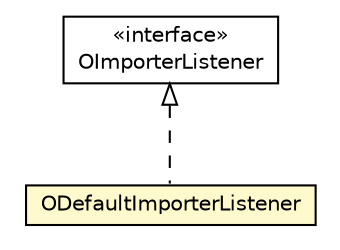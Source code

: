 #!/usr/local/bin/dot
#
# Class diagram 
# Generated by UMLGraph version R5_6-24-gf6e263 (http://www.umlgraph.org/)
#

digraph G {
	edge [fontname="Helvetica",fontsize=10,labelfontname="Helvetica",labelfontsize=10];
	node [fontname="Helvetica",fontsize=10,shape=plaintext];
	nodesep=0.25;
	ranksep=0.5;
	// com.orientechnologies.orient.etl.listener.OImporterListener
	c1432692 [label=<<table title="com.orientechnologies.orient.etl.listener.OImporterListener" border="0" cellborder="1" cellspacing="0" cellpadding="2" port="p" href="./OImporterListener.html">
		<tr><td><table border="0" cellspacing="0" cellpadding="1">
<tr><td align="center" balign="center"> &#171;interface&#187; </td></tr>
<tr><td align="center" balign="center"> OImporterListener </td></tr>
		</table></td></tr>
		</table>>, URL="./OImporterListener.html", fontname="Helvetica", fontcolor="black", fontsize=10.0];
	// com.orientechnologies.orient.etl.listener.ODefaultImporterListener
	c1432694 [label=<<table title="com.orientechnologies.orient.etl.listener.ODefaultImporterListener" border="0" cellborder="1" cellspacing="0" cellpadding="2" port="p" bgcolor="lemonChiffon" href="./ODefaultImporterListener.html">
		<tr><td><table border="0" cellspacing="0" cellpadding="1">
<tr><td align="center" balign="center"> ODefaultImporterListener </td></tr>
		</table></td></tr>
		</table>>, URL="./ODefaultImporterListener.html", fontname="Helvetica", fontcolor="black", fontsize=10.0];
	//com.orientechnologies.orient.etl.listener.ODefaultImporterListener implements com.orientechnologies.orient.etl.listener.OImporterListener
	c1432692:p -> c1432694:p [dir=back,arrowtail=empty,style=dashed];
}

